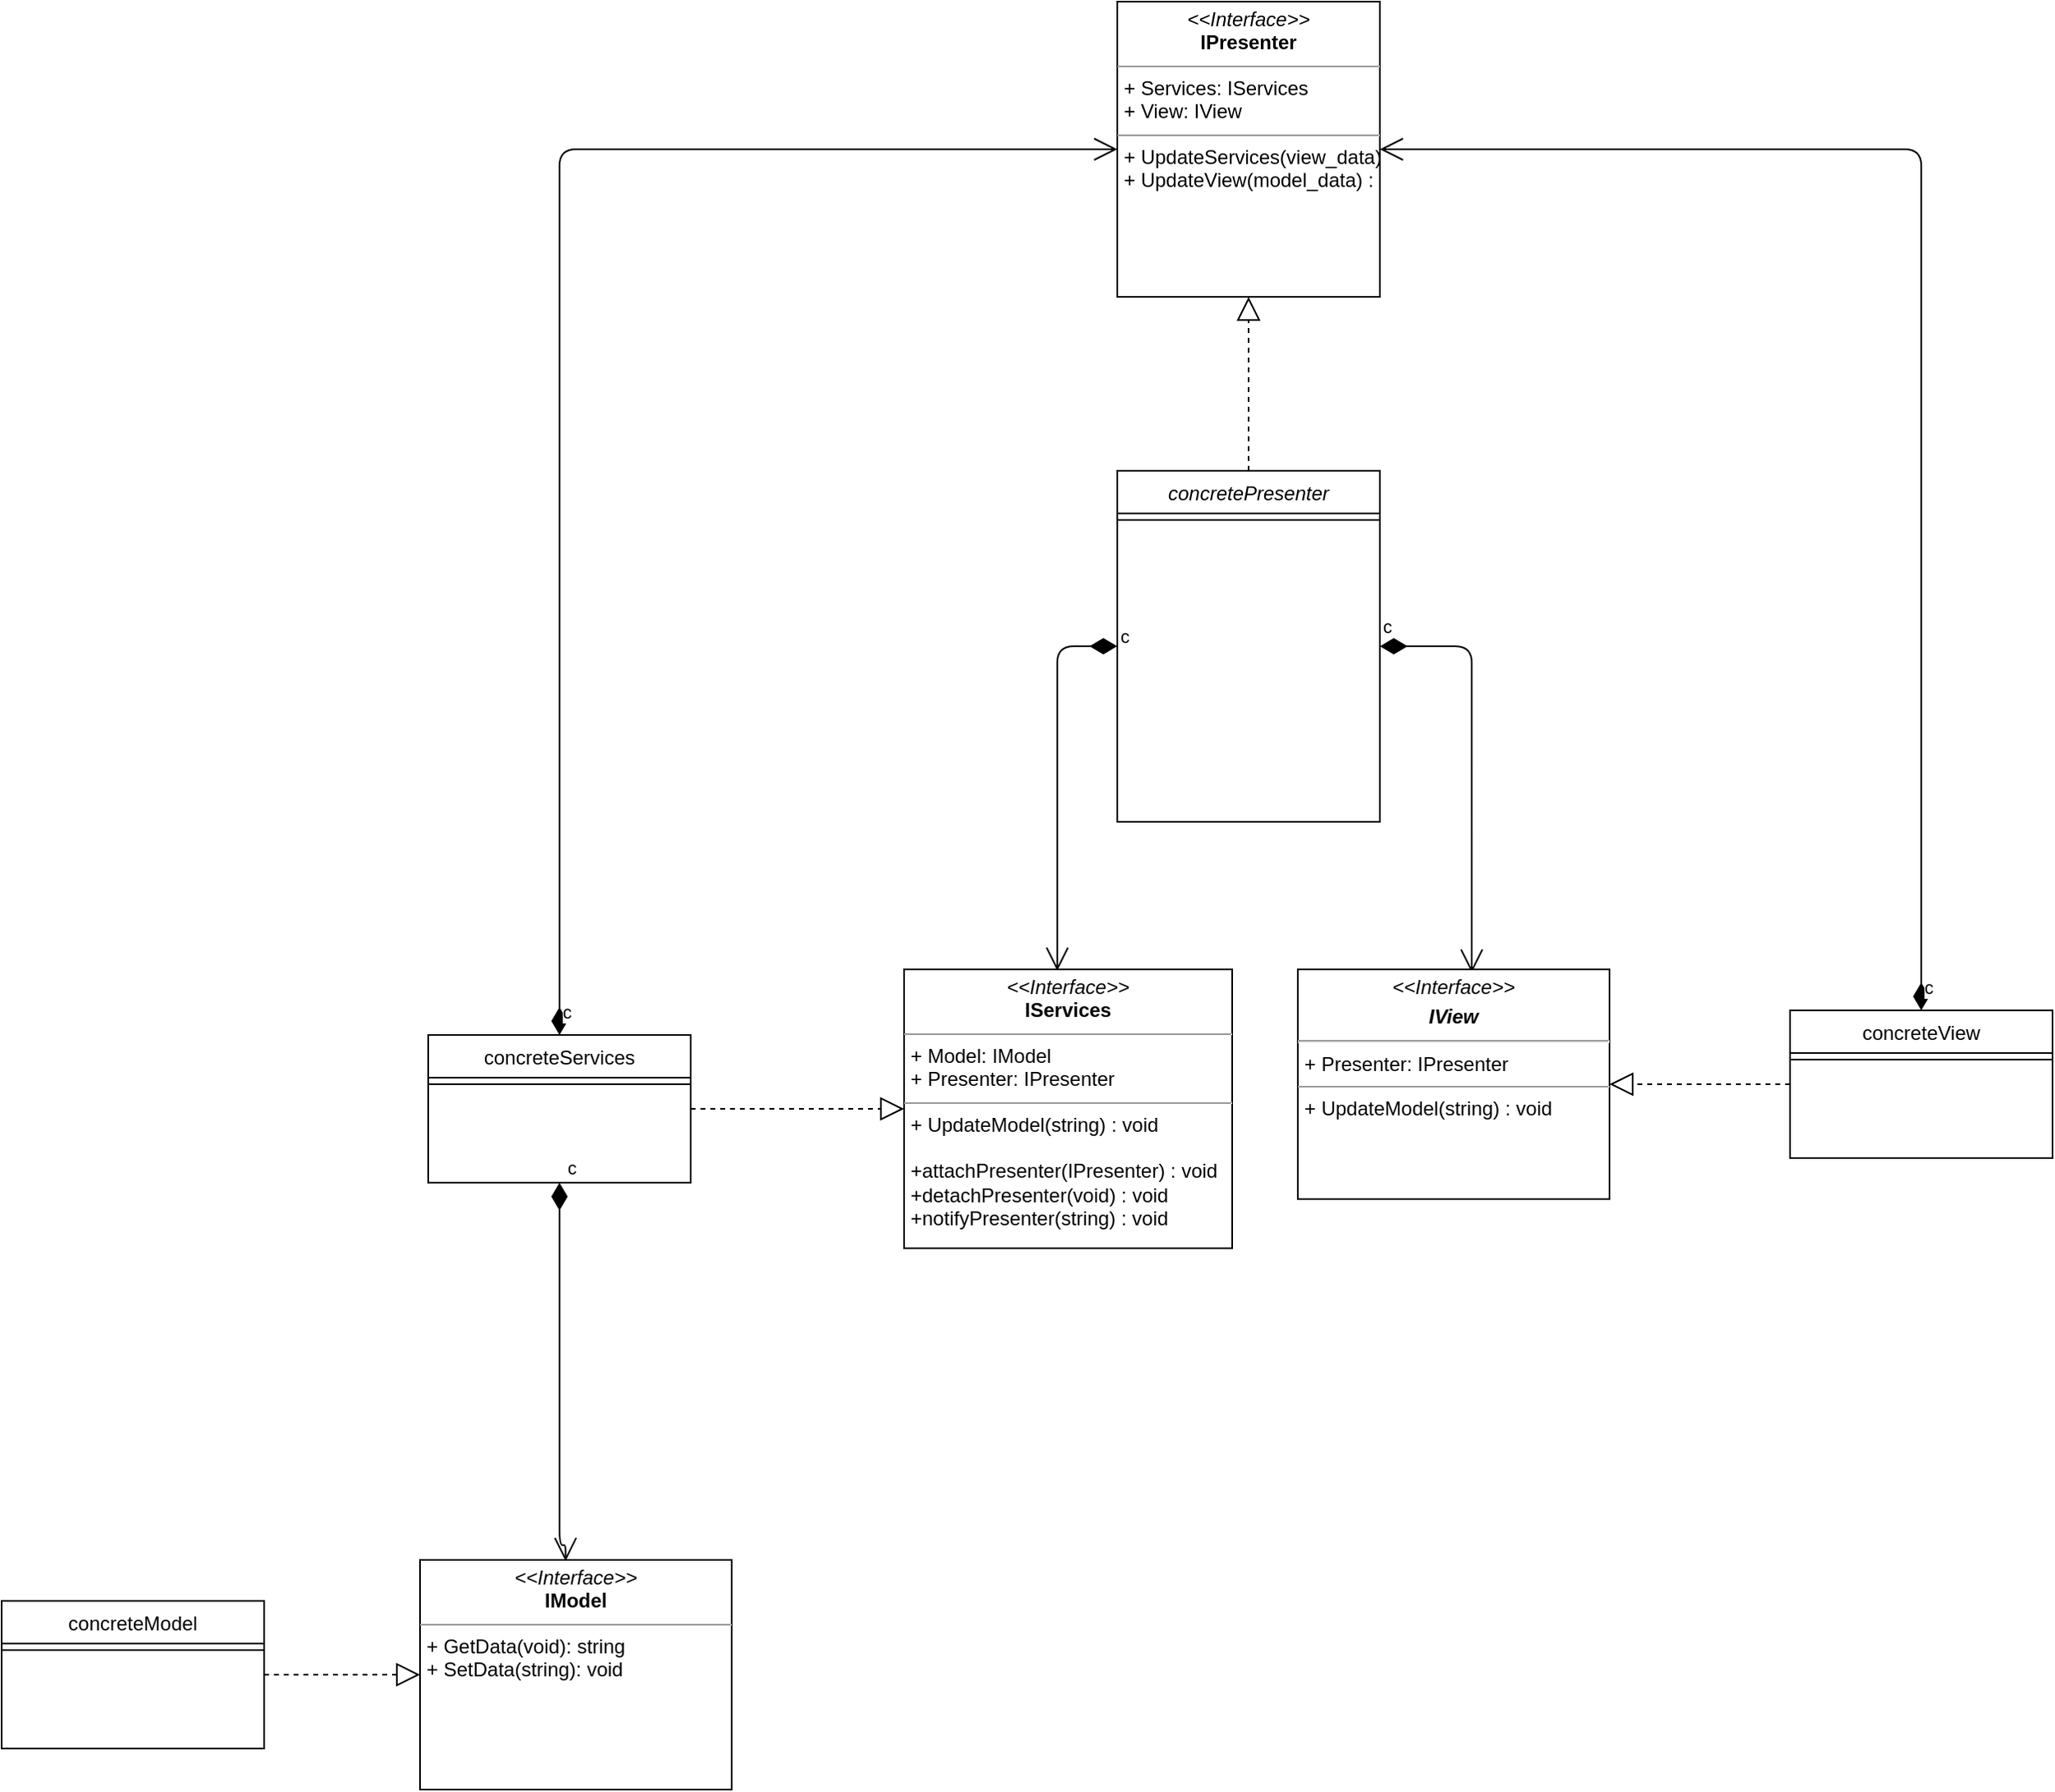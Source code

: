 <mxfile>
    <diagram id="kRH7IirpcOnt32UKuCTP" name="Page-1">
        <mxGraphModel dx="2529" dy="1010" grid="1" gridSize="10" guides="1" tooltips="1" connect="1" arrows="1" fold="1" page="1" pageScale="1" pageWidth="850" pageHeight="1100" math="0" shadow="0">
            <root>
                <mxCell id="0"/>
                <mxCell id="1" parent="0"/>
                <mxCell id="2" value="concretePresenter" style="swimlane;fontStyle=2;align=center;verticalAlign=top;childLayout=stackLayout;horizontal=1;startSize=26;horizontalStack=0;resizeParent=1;resizeLast=0;collapsible=1;marginBottom=0;rounded=0;shadow=0;strokeWidth=1;" parent="1" vertex="1">
                    <mxGeometry x="850" y="336" width="160" height="214" as="geometry">
                        <mxRectangle x="230" y="140" width="160" height="26" as="alternateBounds"/>
                    </mxGeometry>
                </mxCell>
                <mxCell id="6" value="" style="line;html=1;strokeWidth=1;align=left;verticalAlign=middle;spacingTop=-1;spacingLeft=3;spacingRight=3;rotatable=0;labelPosition=right;points=[];portConstraint=eastwest;" parent="2" vertex="1">
                    <mxGeometry y="26" width="160" height="8" as="geometry"/>
                </mxCell>
                <mxCell id="19" value="concreteServices&#10;" style="swimlane;fontStyle=0;align=center;verticalAlign=top;childLayout=stackLayout;horizontal=1;startSize=26;horizontalStack=0;resizeParent=1;resizeLast=0;collapsible=1;marginBottom=0;rounded=0;shadow=0;strokeWidth=1;" parent="1" vertex="1">
                    <mxGeometry x="430" y="680" width="160" height="90" as="geometry">
                        <mxRectangle x="550" y="140" width="160" height="26" as="alternateBounds"/>
                    </mxGeometry>
                </mxCell>
                <mxCell id="25" value="" style="line;html=1;strokeWidth=1;align=left;verticalAlign=middle;spacingTop=-1;spacingLeft=3;spacingRight=3;rotatable=0;labelPosition=right;points=[];portConstraint=eastwest;" parent="19" vertex="1">
                    <mxGeometry y="26" width="160" height="8" as="geometry"/>
                </mxCell>
                <mxCell id="33" value="c" style="endArrow=open;html=1;endSize=12;startArrow=diamondThin;startSize=14;startFill=1;edgeStyle=orthogonalEdgeStyle;align=left;verticalAlign=bottom;entryX=0.558;entryY=0.014;entryDx=0;entryDy=0;exitX=1;exitY=0.5;exitDx=0;exitDy=0;entryPerimeter=0;" parent="1" source="2" target="57" edge="1">
                    <mxGeometry x="-1" y="3" relative="1" as="geometry">
                        <mxPoint x="344" y="432" as="sourcePoint"/>
                        <mxPoint x="1069.75" y="610.28" as="targetPoint"/>
                        <Array as="points">
                            <mxPoint x="1066" y="443"/>
                        </Array>
                    </mxGeometry>
                </mxCell>
                <mxCell id="41" value="c" style="endArrow=open;html=1;endSize=12;startArrow=diamondThin;startSize=14;startFill=1;edgeStyle=orthogonalEdgeStyle;align=left;verticalAlign=bottom;exitX=0;exitY=0.5;exitDx=0;exitDy=0;entryX=0.467;entryY=0.005;entryDx=0;entryDy=0;entryPerimeter=0;" parent="1" source="2" target="43" edge="1">
                    <mxGeometry x="-1" y="3" relative="1" as="geometry">
                        <mxPoint x="935" y="390" as="sourcePoint"/>
                        <mxPoint x="880" y="570" as="targetPoint"/>
                        <Array as="points">
                            <mxPoint x="813" y="443"/>
                        </Array>
                    </mxGeometry>
                </mxCell>
                <mxCell id="43" value="&lt;p style=&quot;margin:0px;margin-top:4px;text-align:center;&quot;&gt;&lt;i&gt;&amp;lt;&amp;lt;Interface&amp;gt;&amp;gt;&lt;/i&gt;&lt;br&gt;&lt;b&gt;IServices&lt;/b&gt;&lt;/p&gt;&lt;hr size=&quot;1&quot;&gt;&lt;p style=&quot;margin:0px;margin-left:4px;&quot;&gt;+ Model: IModel&lt;br&gt;+ Presenter: IPresenter&lt;/p&gt;&lt;hr size=&quot;1&quot;&gt;&lt;p style=&quot;margin:0px;margin-left:4px;&quot;&gt;+ UpdateModel(string) : void&lt;br&gt;&lt;/p&gt;&lt;p style=&quot;margin:0px;margin-left:4px;&quot;&gt;&lt;br&gt;&lt;/p&gt;&lt;p style=&quot;margin: 0px 0px 0px 4px;&quot;&gt;+attachPresenter(IPresenter) : void&lt;/p&gt;&lt;p style=&quot;margin: 0px 0px 0px 4px;&quot;&gt;+detachPresenter(void) : void&lt;/p&gt;&lt;p style=&quot;margin: 0px 0px 0px 4px;&quot;&gt;+notifyPresenter(string) : void&lt;/p&gt;" style="verticalAlign=top;align=left;overflow=fill;fontSize=12;fontFamily=Helvetica;html=1;" parent="1" vertex="1">
                    <mxGeometry x="720" y="640" width="200" height="170" as="geometry"/>
                </mxCell>
                <mxCell id="48" value="concreteView&#10;" style="swimlane;fontStyle=0;align=center;verticalAlign=top;childLayout=stackLayout;horizontal=1;startSize=26;horizontalStack=0;resizeParent=1;resizeLast=0;collapsible=1;marginBottom=0;rounded=0;shadow=0;strokeWidth=1;" parent="1" vertex="1">
                    <mxGeometry x="1260" y="665" width="160" height="90" as="geometry">
                        <mxRectangle x="550" y="140" width="160" height="26" as="alternateBounds"/>
                    </mxGeometry>
                </mxCell>
                <mxCell id="49" value="" style="line;html=1;strokeWidth=1;align=left;verticalAlign=middle;spacingTop=-1;spacingLeft=3;spacingRight=3;rotatable=0;labelPosition=right;points=[];portConstraint=eastwest;" parent="48" vertex="1">
                    <mxGeometry y="26" width="160" height="8" as="geometry"/>
                </mxCell>
                <mxCell id="57" value="&lt;p style=&quot;margin:0px;margin-top:4px;text-align:center;&quot;&gt;&lt;i&gt;&amp;lt;&amp;lt;Interface&amp;gt;&amp;gt;&lt;/i&gt;&lt;/p&gt;&lt;p style=&quot;margin:0px;margin-top:4px;text-align:center;&quot;&gt;&lt;i&gt;&lt;b&gt;I&lt;/b&gt;&lt;/i&gt;&lt;i style=&quot;background-color: initial;&quot;&gt;&lt;b&gt;View&lt;/b&gt;&lt;/i&gt;&lt;/p&gt;&lt;hr&gt;&lt;p style=&quot;margin:0px;margin-left:4px;&quot;&gt;+ Presenter: IPresenter&lt;br&gt;&lt;/p&gt;&lt;hr size=&quot;1&quot;&gt;&lt;p style=&quot;margin:0px;margin-left:4px;&quot;&gt;+ UpdateModel(string) : void&lt;br&gt;&lt;/p&gt;&lt;p style=&quot;margin:0px;margin-left:4px;&quot;&gt;&lt;br&gt;&lt;/p&gt;" style="verticalAlign=top;align=left;overflow=fill;fontSize=12;fontFamily=Helvetica;html=1;" parent="1" vertex="1">
                    <mxGeometry x="960" y="640" width="190" height="140" as="geometry"/>
                </mxCell>
                <mxCell id="58" value="concreteModel&#10;" style="swimlane;fontStyle=0;align=center;verticalAlign=top;childLayout=stackLayout;horizontal=1;startSize=26;horizontalStack=0;resizeParent=1;resizeLast=0;collapsible=1;marginBottom=0;rounded=0;shadow=0;strokeWidth=1;" parent="1" vertex="1">
                    <mxGeometry x="170" y="1025" width="160" height="90" as="geometry">
                        <mxRectangle x="550" y="140" width="160" height="26" as="alternateBounds"/>
                    </mxGeometry>
                </mxCell>
                <mxCell id="59" value="" style="line;html=1;strokeWidth=1;align=left;verticalAlign=middle;spacingTop=-1;spacingLeft=3;spacingRight=3;rotatable=0;labelPosition=right;points=[];portConstraint=eastwest;" parent="58" vertex="1">
                    <mxGeometry y="26" width="160" height="8" as="geometry"/>
                </mxCell>
                <mxCell id="60" value="c" style="endArrow=open;html=1;endSize=12;startArrow=diamondThin;startSize=14;startFill=1;edgeStyle=orthogonalEdgeStyle;align=left;verticalAlign=bottom;exitX=0.5;exitY=1;exitDx=0;exitDy=0;entryX=0.467;entryY=0.005;entryDx=0;entryDy=0;entryPerimeter=0;" parent="1" source="19" target="61" edge="1">
                    <mxGeometry x="-1" y="3" relative="1" as="geometry">
                        <mxPoint x="822.01" y="760" as="sourcePoint"/>
                        <mxPoint x="800" y="948.04" as="targetPoint"/>
                        <Array as="points">
                            <mxPoint x="510" y="991"/>
                        </Array>
                    </mxGeometry>
                </mxCell>
                <mxCell id="61" value="&lt;p style=&quot;margin:0px;margin-top:4px;text-align:center;&quot;&gt;&lt;i&gt;&amp;lt;&amp;lt;Interface&amp;gt;&amp;gt;&lt;/i&gt;&lt;br&gt;&lt;b&gt;IModel&lt;/b&gt;&lt;/p&gt;&lt;hr size=&quot;1&quot;&gt;&lt;p style=&quot;margin:0px;margin-left:4px;&quot;&gt;&lt;/p&gt;&lt;p style=&quot;margin:0px;margin-left:4px;&quot;&gt;+ GetData(void): string&lt;br&gt;+ SetData(string): void&lt;/p&gt;" style="verticalAlign=top;align=left;overflow=fill;fontSize=12;fontFamily=Helvetica;html=1;" parent="1" vertex="1">
                    <mxGeometry x="425" y="1000" width="190" height="140" as="geometry"/>
                </mxCell>
                <mxCell id="63" value="c" style="endArrow=open;html=1;endSize=12;startArrow=diamondThin;startSize=14;startFill=1;edgeStyle=orthogonalEdgeStyle;align=left;verticalAlign=bottom;exitX=0.5;exitY=0;exitDx=0;exitDy=0;entryX=1;entryY=0.5;entryDx=0;entryDy=0;" parent="1" source="48" target="39" edge="1">
                    <mxGeometry x="-0.987" relative="1" as="geometry">
                        <mxPoint x="935" y="390" as="sourcePoint"/>
                        <mxPoint x="1076.02" y="641.96" as="targetPoint"/>
                        <Array as="points">
                            <mxPoint x="1340" y="140"/>
                        </Array>
                        <mxPoint as="offset"/>
                    </mxGeometry>
                </mxCell>
                <mxCell id="64" value="c" style="endArrow=open;html=1;endSize=12;startArrow=diamondThin;startSize=14;startFill=1;edgeStyle=orthogonalEdgeStyle;align=left;verticalAlign=bottom;exitX=0.5;exitY=0;exitDx=0;exitDy=0;entryX=0;entryY=0.5;entryDx=0;entryDy=0;" parent="1" source="19" target="39" edge="1">
                    <mxGeometry x="-0.987" relative="1" as="geometry">
                        <mxPoint x="1123.9" y="644.44" as="sourcePoint"/>
                        <mxPoint x="830" y="320" as="targetPoint"/>
                        <Array as="points">
                            <mxPoint x="510" y="140"/>
                        </Array>
                        <mxPoint as="offset"/>
                    </mxGeometry>
                </mxCell>
                <mxCell id="39" value="&lt;p style=&quot;margin:0px;margin-top:4px;text-align:center;&quot;&gt;&lt;i&gt;&amp;lt;&amp;lt;Interface&amp;gt;&amp;gt;&lt;/i&gt;&lt;br&gt;&lt;b&gt;IPresenter&lt;/b&gt;&lt;/p&gt;&lt;hr size=&quot;1&quot;&gt;&lt;p style=&quot;margin:0px;margin-left:4px;&quot;&gt;+ Services: IServices&lt;br&gt;+ View: IView&lt;/p&gt;&lt;hr size=&quot;1&quot;&gt;&lt;p style=&quot;margin:0px;margin-left:4px;&quot;&gt;+ UpdateServices(view_data) : void&lt;br&gt;+ UpdateView(model_data) : void&lt;/p&gt;&lt;p style=&quot;margin:0px;margin-left:4px;&quot;&gt;&lt;br&gt;&lt;/p&gt;" style="verticalAlign=top;align=left;overflow=fill;fontSize=12;fontFamily=Helvetica;html=1;" parent="1" vertex="1">
                    <mxGeometry x="850" y="50" width="160" height="180" as="geometry"/>
                </mxCell>
                <mxCell id="66" value="" style="endArrow=block;dashed=1;endFill=0;endSize=12;html=1;exitX=0.5;exitY=0;exitDx=0;exitDy=0;entryX=0.5;entryY=1;entryDx=0;entryDy=0;" edge="1" parent="1" source="2" target="39">
                    <mxGeometry width="160" relative="1" as="geometry">
                        <mxPoint x="730" y="480" as="sourcePoint"/>
                        <mxPoint x="600" y="310" as="targetPoint"/>
                    </mxGeometry>
                </mxCell>
                <mxCell id="67" value="" style="endArrow=block;dashed=1;endFill=0;endSize=12;html=1;exitX=0;exitY=0.5;exitDx=0;exitDy=0;entryX=1;entryY=0.5;entryDx=0;entryDy=0;" edge="1" parent="1" source="48" target="57">
                    <mxGeometry width="160" relative="1" as="geometry">
                        <mxPoint x="940" y="346" as="sourcePoint"/>
                        <mxPoint x="940" y="240" as="targetPoint"/>
                    </mxGeometry>
                </mxCell>
                <mxCell id="68" value="" style="endArrow=block;dashed=1;endFill=0;endSize=12;html=1;exitX=1;exitY=0.5;exitDx=0;exitDy=0;entryX=0;entryY=0.5;entryDx=0;entryDy=0;" edge="1" parent="1" source="19" target="43">
                    <mxGeometry width="160" relative="1" as="geometry">
                        <mxPoint x="940" y="346" as="sourcePoint"/>
                        <mxPoint x="940" y="240" as="targetPoint"/>
                    </mxGeometry>
                </mxCell>
                <mxCell id="70" value="" style="endArrow=block;dashed=1;endFill=0;endSize=12;html=1;exitX=1;exitY=0.5;exitDx=0;exitDy=0;entryX=0;entryY=0.5;entryDx=0;entryDy=0;" edge="1" parent="1" source="58" target="61">
                    <mxGeometry width="160" relative="1" as="geometry">
                        <mxPoint x="600" y="735" as="sourcePoint"/>
                        <mxPoint x="730" y="735" as="targetPoint"/>
                    </mxGeometry>
                </mxCell>
            </root>
        </mxGraphModel>
    </diagram>
</mxfile>
